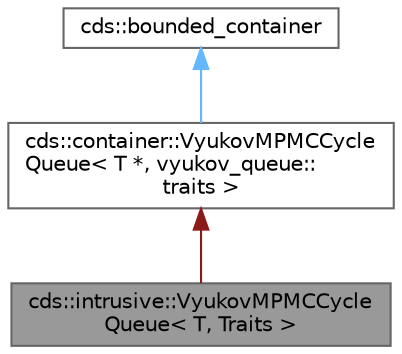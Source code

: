 digraph "cds::intrusive::VyukovMPMCCycleQueue&lt; T, Traits &gt;"
{
 // LATEX_PDF_SIZE
  bgcolor="transparent";
  edge [fontname=Helvetica,fontsize=10,labelfontname=Helvetica,labelfontsize=10];
  node [fontname=Helvetica,fontsize=10,shape=box,height=0.2,width=0.4];
  Node1 [id="Node000001",label="cds::intrusive::VyukovMPMCCycle\lQueue\< T, Traits \>",height=0.2,width=0.4,color="gray40", fillcolor="grey60", style="filled", fontcolor="black",tooltip="Vyukov's MPMC bounded queue"];
  Node2 -> Node1 [id="edge1_Node000001_Node000002",dir="back",color="firebrick4",style="solid",tooltip=" "];
  Node2 [id="Node000002",label="cds::container::VyukovMPMCCycle\lQueue\< T *, vyukov_queue::\ltraits \>",height=0.2,width=0.4,color="gray40", fillcolor="white", style="filled",URL="$classcds_1_1container_1_1_vyukov_m_p_m_c_cycle_queue.html",tooltip=" "];
  Node3 -> Node2 [id="edge2_Node000002_Node000003",dir="back",color="steelblue1",style="solid",tooltip=" "];
  Node3 [id="Node000003",label="cds::bounded_container",height=0.2,width=0.4,color="gray40", fillcolor="white", style="filled",URL="$structcds_1_1bounded__container.html",tooltip="Bounded container"];
}
